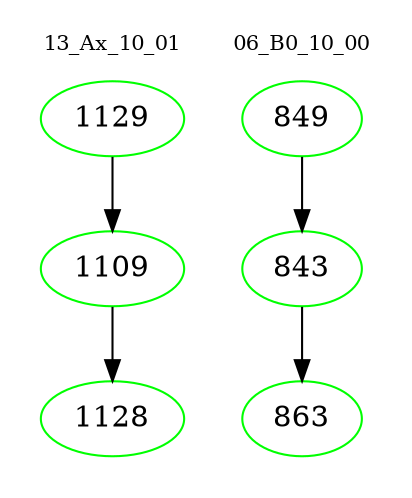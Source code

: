 digraph{
subgraph cluster_0 {
color = white
label = "13_Ax_10_01";
fontsize=10;
T0_1129 [label="1129", color="green"]
T0_1129 -> T0_1109 [color="black"]
T0_1109 [label="1109", color="green"]
T0_1109 -> T0_1128 [color="black"]
T0_1128 [label="1128", color="green"]
}
subgraph cluster_1 {
color = white
label = "06_B0_10_00";
fontsize=10;
T1_849 [label="849", color="green"]
T1_849 -> T1_843 [color="black"]
T1_843 [label="843", color="green"]
T1_843 -> T1_863 [color="black"]
T1_863 [label="863", color="green"]
}
}
